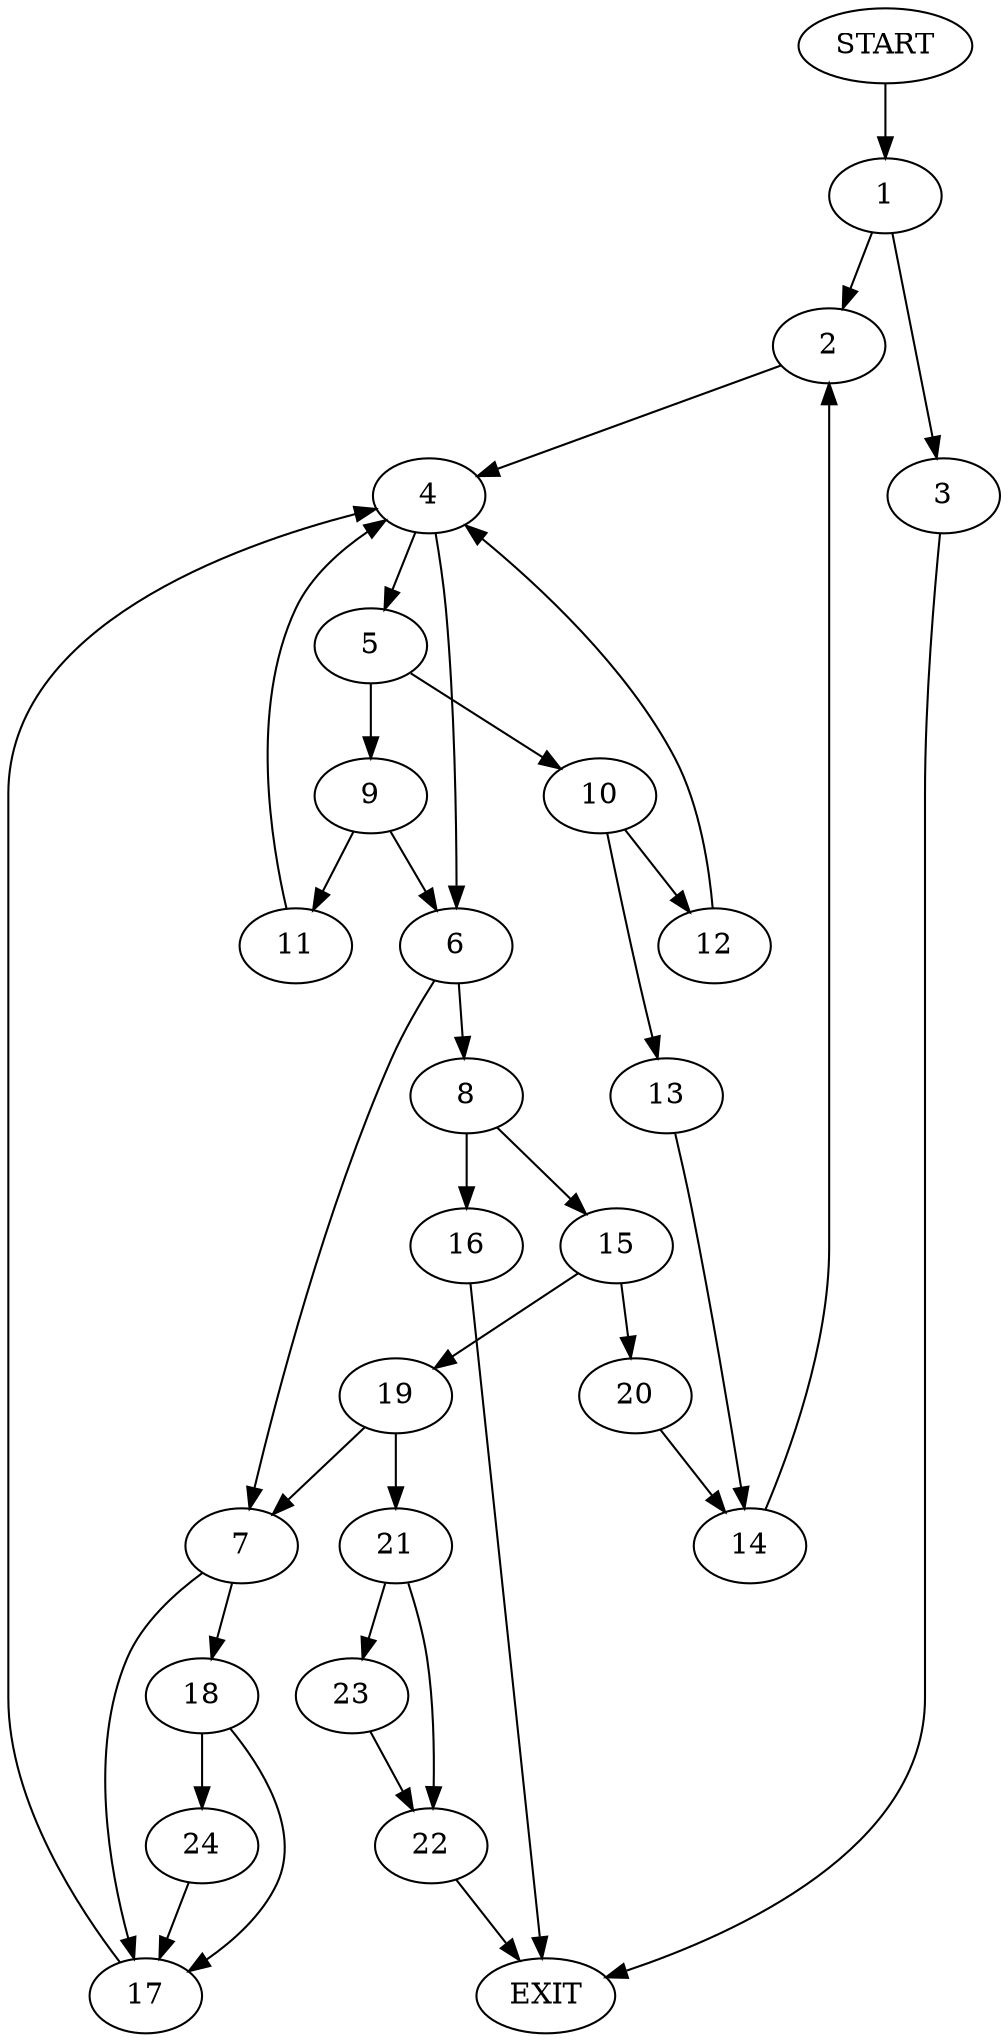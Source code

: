 digraph {
0 [label="START"]
25 [label="EXIT"]
0 -> 1
1 -> 2
1 -> 3
2 -> 4
3 -> 25
4 -> 5
4 -> 6
6 -> 7
6 -> 8
5 -> 9
5 -> 10
9 -> 11
9 -> 6
10 -> 12
10 -> 13
13 -> 14
12 -> 4
14 -> 2
11 -> 4
8 -> 15
8 -> 16
7 -> 17
7 -> 18
15 -> 19
15 -> 20
16 -> 25
20 -> 14
19 -> 7
19 -> 21
21 -> 22
21 -> 23
23 -> 22
22 -> 25
17 -> 4
18 -> 17
18 -> 24
24 -> 17
}
